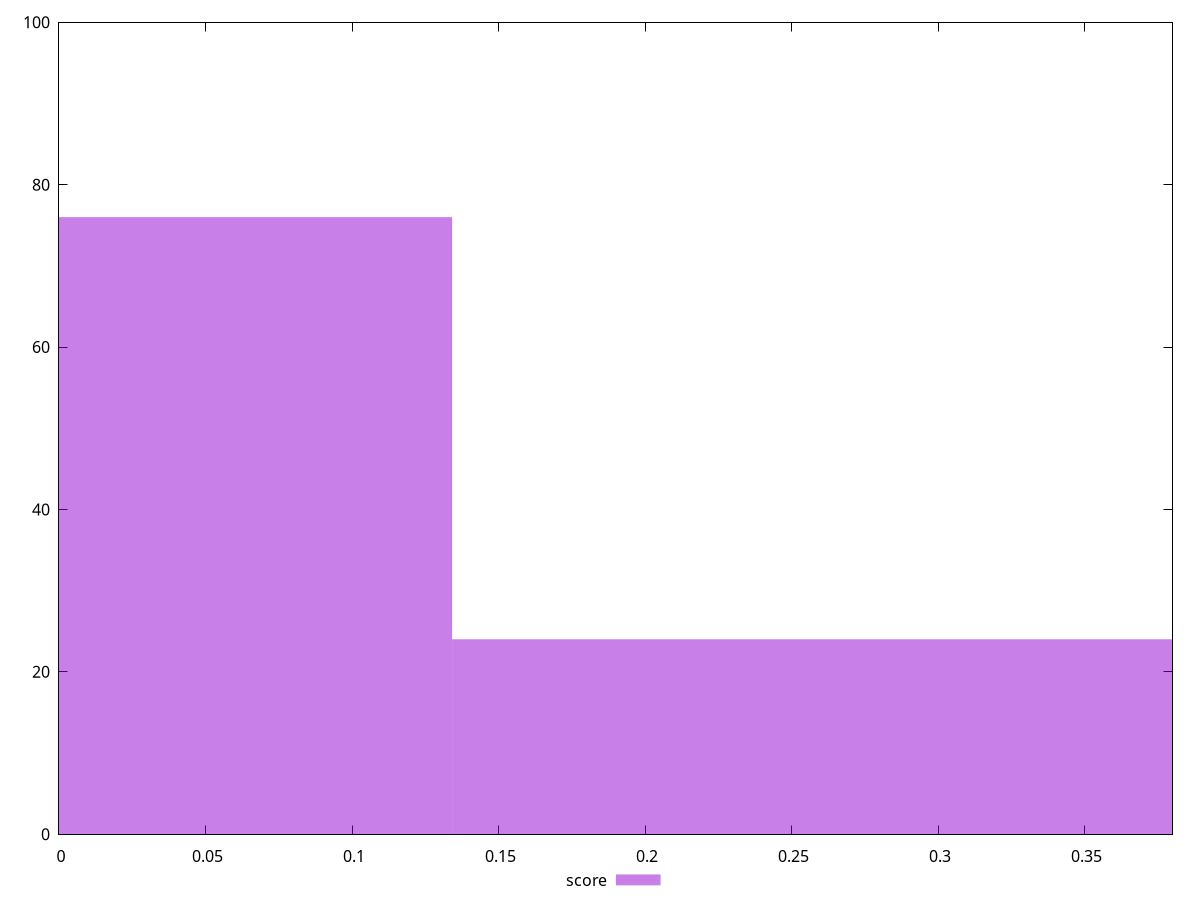 reset

$score <<EOF
0 76
0.26833434721374355 24
EOF

set key outside below
set boxwidth 0.26833434721374355
set xrange [0:0.38]
set yrange [0:100]
set trange [0:100]
set style fill transparent solid 0.5 noborder
set terminal svg size 640, 490 enhanced background rgb 'white'
set output "report_00015_2021-02-09T16-11-33.973Z/unused-javascript/samples/pages/score/histogram.svg"

plot $score title "score" with boxes

reset
